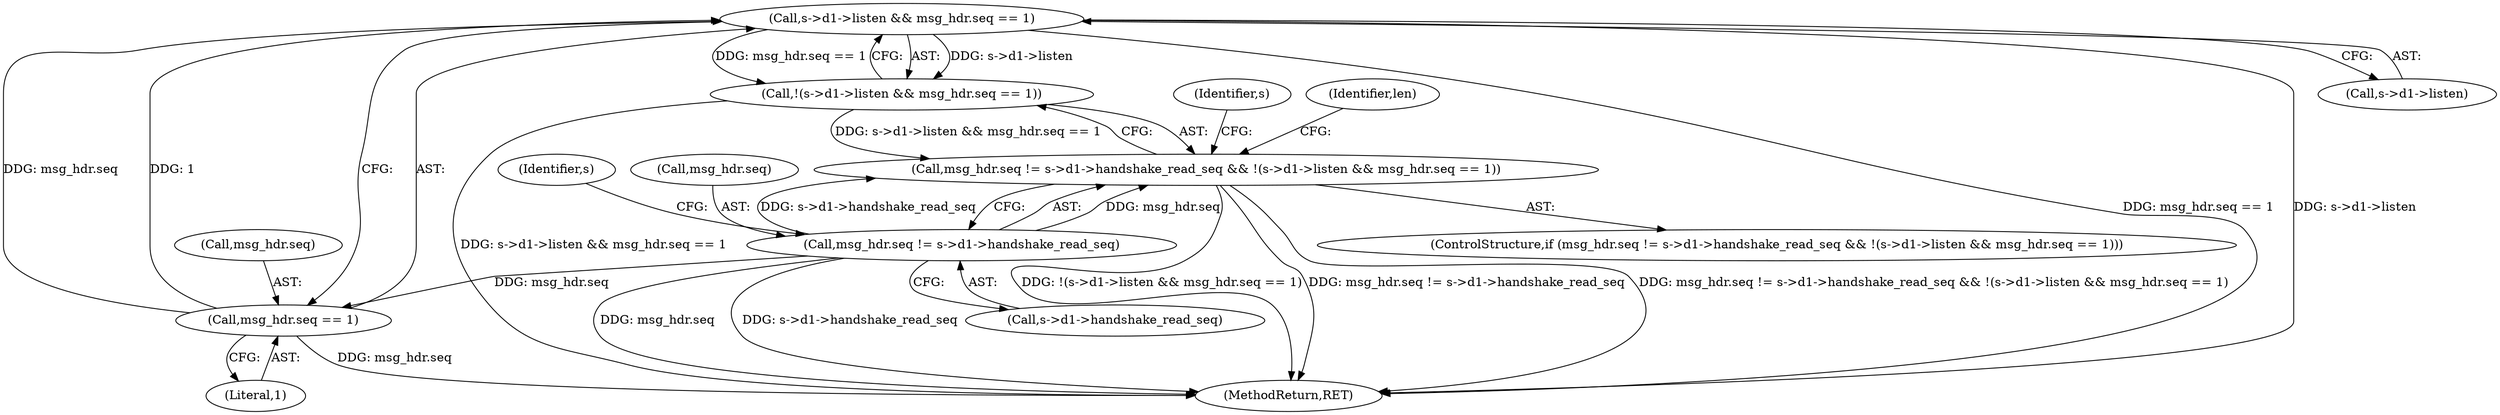 digraph "0_openssl_d3152655d5319ce883c8e3ac4b99f8de4c59d846@pointer" {
"1000191" [label="(Call,s->d1->listen && msg_hdr.seq == 1)"];
"1000197" [label="(Call,msg_hdr.seq == 1)"];
"1000181" [label="(Call,msg_hdr.seq != s->d1->handshake_read_seq)"];
"1000190" [label="(Call,!(s->d1->listen && msg_hdr.seq == 1))"];
"1000180" [label="(Call,msg_hdr.seq != s->d1->handshake_read_seq && !(s->d1->listen && msg_hdr.seq == 1))"];
"1000191" [label="(Call,s->d1->listen && msg_hdr.seq == 1)"];
"1000417" [label="(MethodReturn,RET)"];
"1000197" [label="(Call,msg_hdr.seq == 1)"];
"1000181" [label="(Call,msg_hdr.seq != s->d1->handshake_read_seq)"];
"1000185" [label="(Call,s->d1->handshake_read_seq)"];
"1000192" [label="(Call,s->d1->listen)"];
"1000204" [label="(Identifier,s)"];
"1000201" [label="(Literal,1)"];
"1000190" [label="(Call,!(s->d1->listen && msg_hdr.seq == 1))"];
"1000194" [label="(Identifier,s)"];
"1000198" [label="(Call,msg_hdr.seq)"];
"1000182" [label="(Call,msg_hdr.seq)"];
"1000179" [label="(ControlStructure,if (msg_hdr.seq != s->d1->handshake_read_seq && !(s->d1->listen && msg_hdr.seq == 1)))"];
"1000209" [label="(Identifier,len)"];
"1000180" [label="(Call,msg_hdr.seq != s->d1->handshake_read_seq && !(s->d1->listen && msg_hdr.seq == 1))"];
"1000191" -> "1000190"  [label="AST: "];
"1000191" -> "1000192"  [label="CFG: "];
"1000191" -> "1000197"  [label="CFG: "];
"1000192" -> "1000191"  [label="AST: "];
"1000197" -> "1000191"  [label="AST: "];
"1000190" -> "1000191"  [label="CFG: "];
"1000191" -> "1000417"  [label="DDG: msg_hdr.seq == 1"];
"1000191" -> "1000417"  [label="DDG: s->d1->listen"];
"1000191" -> "1000190"  [label="DDG: s->d1->listen"];
"1000191" -> "1000190"  [label="DDG: msg_hdr.seq == 1"];
"1000197" -> "1000191"  [label="DDG: msg_hdr.seq"];
"1000197" -> "1000191"  [label="DDG: 1"];
"1000197" -> "1000201"  [label="CFG: "];
"1000198" -> "1000197"  [label="AST: "];
"1000201" -> "1000197"  [label="AST: "];
"1000197" -> "1000417"  [label="DDG: msg_hdr.seq"];
"1000181" -> "1000197"  [label="DDG: msg_hdr.seq"];
"1000181" -> "1000180"  [label="AST: "];
"1000181" -> "1000185"  [label="CFG: "];
"1000182" -> "1000181"  [label="AST: "];
"1000185" -> "1000181"  [label="AST: "];
"1000194" -> "1000181"  [label="CFG: "];
"1000180" -> "1000181"  [label="CFG: "];
"1000181" -> "1000417"  [label="DDG: msg_hdr.seq"];
"1000181" -> "1000417"  [label="DDG: s->d1->handshake_read_seq"];
"1000181" -> "1000180"  [label="DDG: msg_hdr.seq"];
"1000181" -> "1000180"  [label="DDG: s->d1->handshake_read_seq"];
"1000190" -> "1000180"  [label="AST: "];
"1000180" -> "1000190"  [label="CFG: "];
"1000190" -> "1000417"  [label="DDG: s->d1->listen && msg_hdr.seq == 1"];
"1000190" -> "1000180"  [label="DDG: s->d1->listen && msg_hdr.seq == 1"];
"1000180" -> "1000179"  [label="AST: "];
"1000204" -> "1000180"  [label="CFG: "];
"1000209" -> "1000180"  [label="CFG: "];
"1000180" -> "1000417"  [label="DDG: !(s->d1->listen && msg_hdr.seq == 1)"];
"1000180" -> "1000417"  [label="DDG: msg_hdr.seq != s->d1->handshake_read_seq"];
"1000180" -> "1000417"  [label="DDG: msg_hdr.seq != s->d1->handshake_read_seq && !(s->d1->listen && msg_hdr.seq == 1)"];
}
